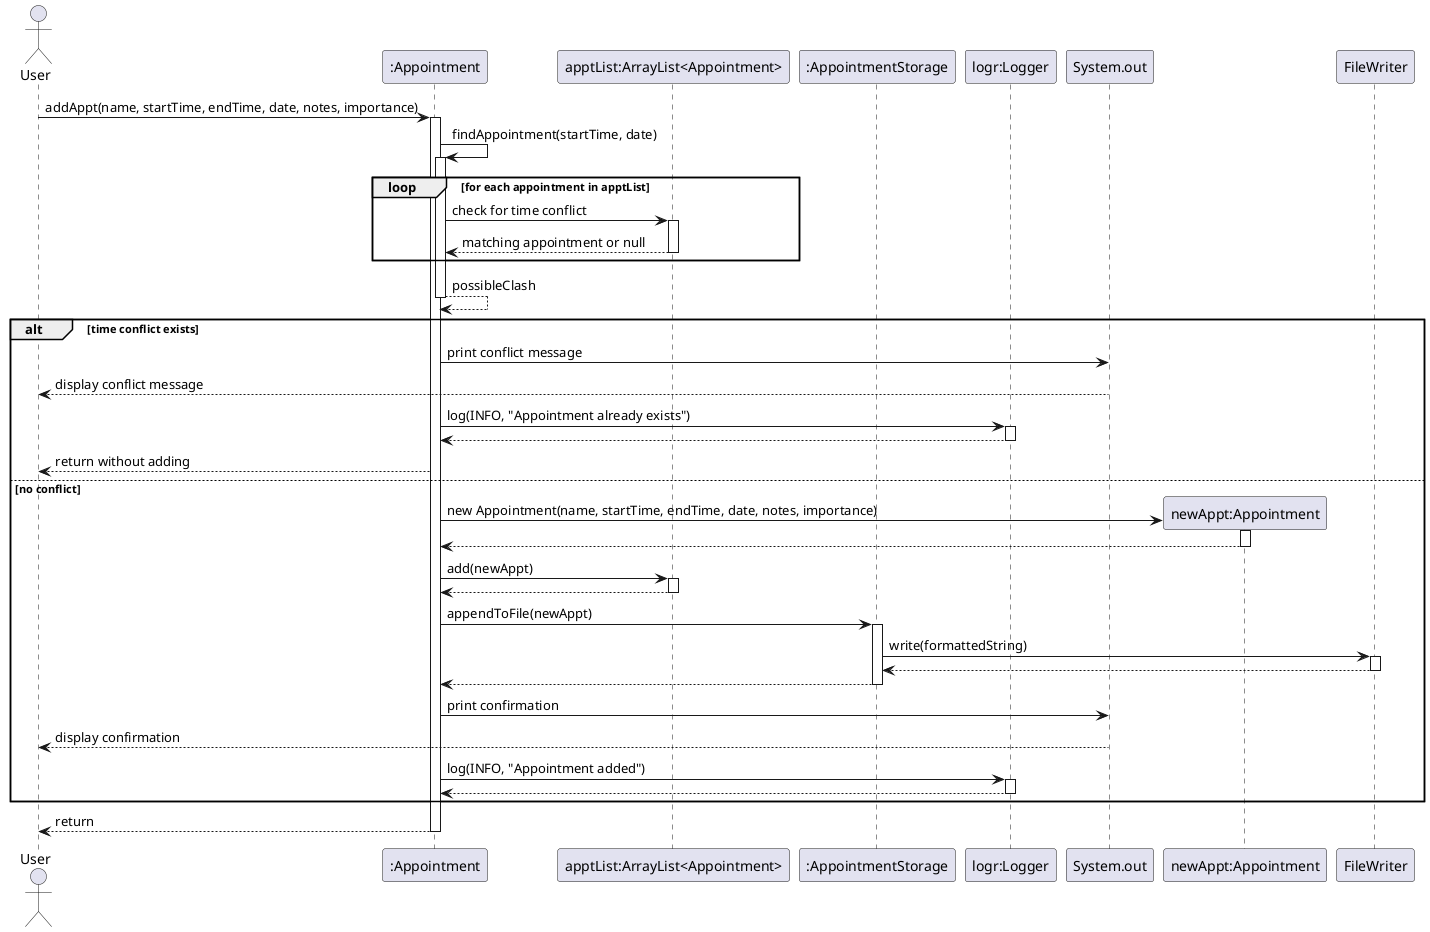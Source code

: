 @startuml

actor User
participant ":Appointment" as Appointment
participant "apptList:ArrayList<Appointment>" as apptList
participant ":AppointmentStorage" as AppointmentStorage
participant "logr:Logger" as Logger

User -> Appointment : addAppt(name, startTime, endTime, date, notes, importance)
activate Appointment


Appointment -> Appointment : findAppointment(startTime, date)
activate Appointment

loop for each appointment in apptList
    Appointment -> apptList : check for time conflict
    activate apptList
    apptList --> Appointment : matching appointment or null
    deactivate apptList
end

Appointment --> Appointment : possibleClash
deactivate Appointment

alt time conflict exists
    Appointment -> System.out : print conflict message
    System.out --> User : display conflict message

    Appointment -> Logger : log(INFO, "Appointment already exists")
    activate Logger
    Logger --> Appointment
    deactivate Logger

    Appointment --> User : return without adding
else no conflict
    create "newAppt:Appointment" as newAppt
    Appointment -> newAppt : new Appointment(name, startTime, endTime, date, notes, importance)
    activate newAppt
    newAppt --> Appointment
    deactivate newAppt

    Appointment -> apptList : add(newAppt)
    activate apptList
    apptList --> Appointment
    deactivate apptList

    Appointment -> AppointmentStorage : appendToFile(newAppt)
    activate AppointmentStorage
    AppointmentStorage -> FileWriter : write(formattedString)
    activate FileWriter
    FileWriter --> AppointmentStorage
    deactivate FileWriter
    AppointmentStorage --> Appointment
    deactivate AppointmentStorage

    Appointment -> System.out : print confirmation
    System.out --> User : display confirmation

    Appointment -> Logger : log(INFO, "Appointment added")
    activate Logger
    Logger --> Appointment
    deactivate Logger
end

Appointment --> User : return
deactivate Appointment

@enduml